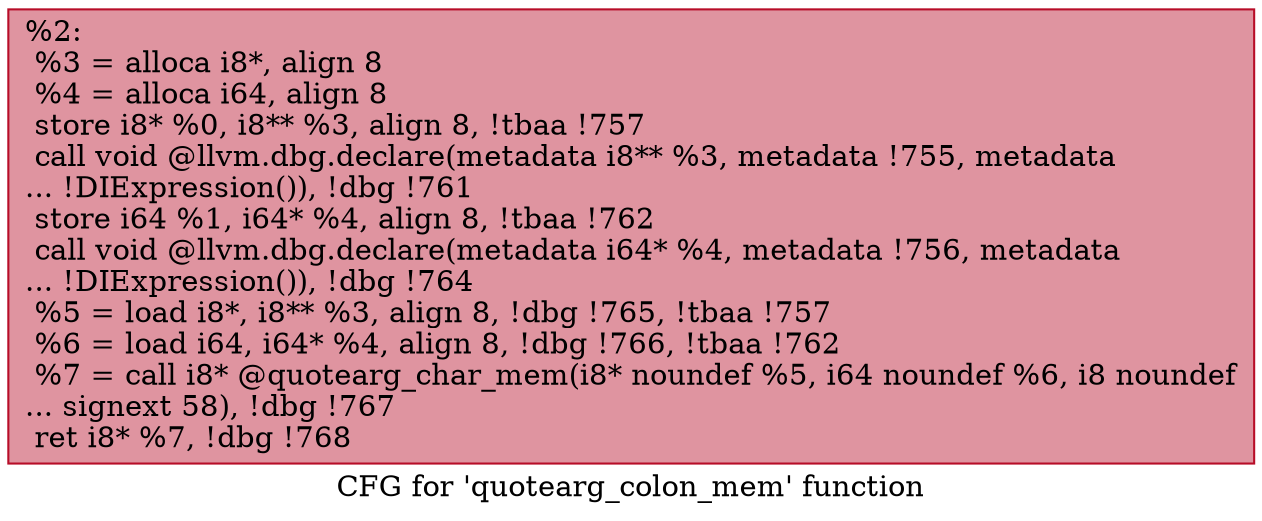 digraph "CFG for 'quotearg_colon_mem' function" {
	label="CFG for 'quotearg_colon_mem' function";

	Node0xe1a0f0 [shape=record,color="#b70d28ff", style=filled, fillcolor="#b70d2870",label="{%2:\l  %3 = alloca i8*, align 8\l  %4 = alloca i64, align 8\l  store i8* %0, i8** %3, align 8, !tbaa !757\l  call void @llvm.dbg.declare(metadata i8** %3, metadata !755, metadata\l... !DIExpression()), !dbg !761\l  store i64 %1, i64* %4, align 8, !tbaa !762\l  call void @llvm.dbg.declare(metadata i64* %4, metadata !756, metadata\l... !DIExpression()), !dbg !764\l  %5 = load i8*, i8** %3, align 8, !dbg !765, !tbaa !757\l  %6 = load i64, i64* %4, align 8, !dbg !766, !tbaa !762\l  %7 = call i8* @quotearg_char_mem(i8* noundef %5, i64 noundef %6, i8 noundef\l... signext 58), !dbg !767\l  ret i8* %7, !dbg !768\l}"];
}

